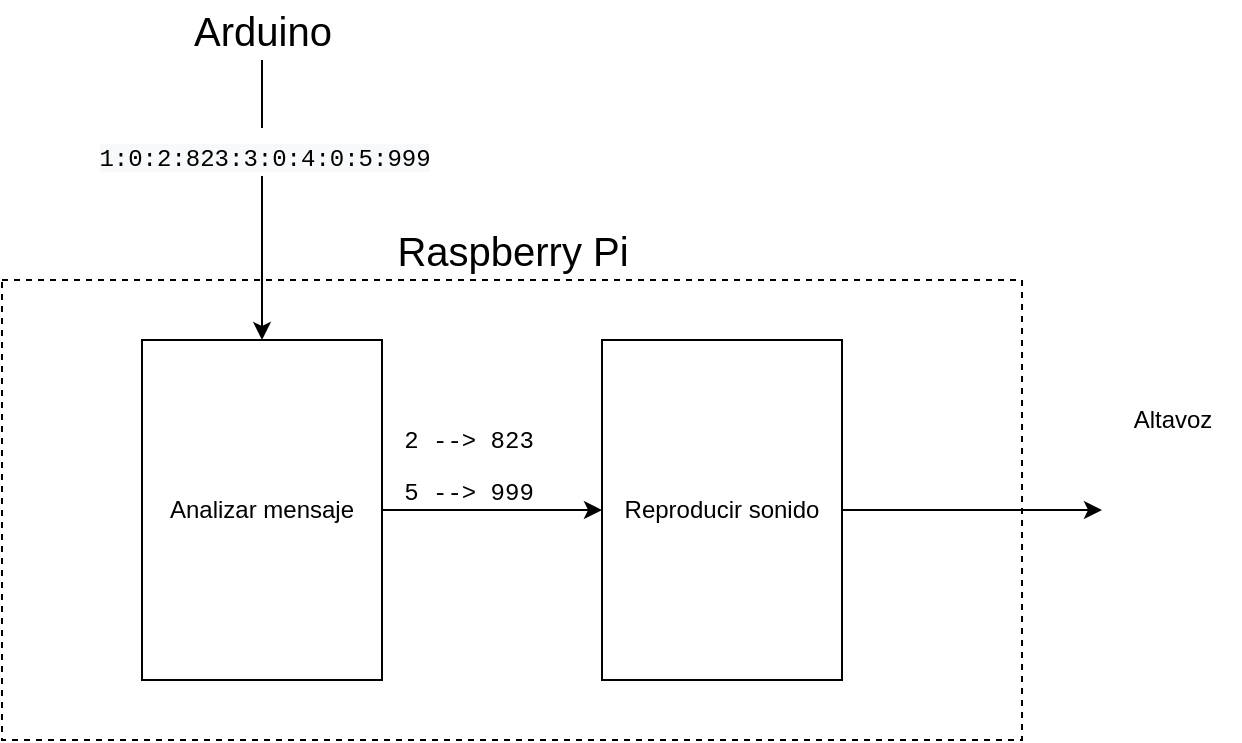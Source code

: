 <mxfile version="13.0.2" type="device"><diagram id="r8MObnZesQh0KTaMfTc0" name="Page-1"><mxGraphModel dx="946" dy="560" grid="1" gridSize="10" guides="1" tooltips="1" connect="1" arrows="1" fold="1" page="1" pageScale="1" pageWidth="827" pageHeight="1169" math="0" shadow="0"><root><mxCell id="0"/><mxCell id="1" parent="0"/><mxCell id="aabhxjd-CS3Q_Jl2Q7Qb-8" style="edgeStyle=orthogonalEdgeStyle;rounded=0;orthogonalLoop=1;jettySize=auto;html=1;fontSize=20;" edge="1" parent="1" source="aabhxjd-CS3Q_Jl2Q7Qb-1" target="aabhxjd-CS3Q_Jl2Q7Qb-5"><mxGeometry relative="1" as="geometry"/></mxCell><mxCell id="aabhxjd-CS3Q_Jl2Q7Qb-9" value="&lt;span style=&quot;font-size: 12px ; background-color: rgb(248 , 249 , 250)&quot;&gt;&lt;font face=&quot;Courier New&quot;&gt;1:0:2:823:3:0:4:0:5:999&lt;/font&gt;&lt;/span&gt;" style="edgeLabel;html=1;align=center;verticalAlign=middle;resizable=0;points=[];fontSize=20;" vertex="1" connectable="0" parent="aabhxjd-CS3Q_Jl2Q7Qb-8"><mxGeometry x="-0.357" y="1" relative="1" as="geometry"><mxPoint as="offset"/></mxGeometry></mxCell><mxCell id="aabhxjd-CS3Q_Jl2Q7Qb-1" value="Arduino" style="text;html=1;align=center;verticalAlign=middle;resizable=0;points=[];autosize=1;fontSize=20;" vertex="1" parent="1"><mxGeometry x="180" y="190" width="80" height="30" as="geometry"/></mxCell><mxCell id="aabhxjd-CS3Q_Jl2Q7Qb-2" value="Raspberry Pi" style="text;html=1;align=center;verticalAlign=middle;resizable=0;points=[];autosize=1;fontSize=20;" vertex="1" parent="1"><mxGeometry x="280" y="300" width="130" height="30" as="geometry"/></mxCell><mxCell id="aabhxjd-CS3Q_Jl2Q7Qb-3" value="" style="rounded=0;whiteSpace=wrap;html=1;fillColor=none;dashed=1;" vertex="1" parent="1"><mxGeometry x="90" y="330" width="510" height="230" as="geometry"/></mxCell><mxCell id="aabhxjd-CS3Q_Jl2Q7Qb-10" style="edgeStyle=orthogonalEdgeStyle;rounded=0;orthogonalLoop=1;jettySize=auto;html=1;fontSize=20;" edge="1" parent="1" source="aabhxjd-CS3Q_Jl2Q7Qb-5" target="aabhxjd-CS3Q_Jl2Q7Qb-6"><mxGeometry relative="1" as="geometry"/></mxCell><mxCell id="aabhxjd-CS3Q_Jl2Q7Qb-14" value="&lt;font face=&quot;Courier New&quot;&gt;&lt;span style=&quot;font-size: 12px&quot;&gt;2 --&amp;gt; 823&lt;br&gt;5 --&amp;gt; 999&lt;br&gt;&lt;/span&gt;&lt;/font&gt;" style="edgeLabel;html=1;align=center;verticalAlign=middle;resizable=0;points=[];fontSize=20;labelBackgroundColor=none;" vertex="1" connectable="0" parent="aabhxjd-CS3Q_Jl2Q7Qb-10"><mxGeometry x="-0.218" y="2" relative="1" as="geometry"><mxPoint y="-23" as="offset"/></mxGeometry></mxCell><mxCell id="aabhxjd-CS3Q_Jl2Q7Qb-5" value="Analizar mensaje" style="rounded=0;whiteSpace=wrap;html=1;fillColor=none;" vertex="1" parent="1"><mxGeometry x="160" y="360" width="120" height="170" as="geometry"/></mxCell><mxCell id="aabhxjd-CS3Q_Jl2Q7Qb-11" style="edgeStyle=orthogonalEdgeStyle;rounded=0;orthogonalLoop=1;jettySize=auto;html=1;fontSize=20;" edge="1" parent="1" source="aabhxjd-CS3Q_Jl2Q7Qb-6" target="aabhxjd-CS3Q_Jl2Q7Qb-7"><mxGeometry relative="1" as="geometry"/></mxCell><mxCell id="aabhxjd-CS3Q_Jl2Q7Qb-6" value="Reproducir sonido" style="rounded=0;whiteSpace=wrap;html=1;fillColor=none;" vertex="1" parent="1"><mxGeometry x="390" y="360" width="120" height="170" as="geometry"/></mxCell><mxCell id="aabhxjd-CS3Q_Jl2Q7Qb-13" value="" style="group" vertex="1" connectable="0" parent="1"><mxGeometry x="640" y="380.5" width="69" height="99" as="geometry"/></mxCell><mxCell id="aabhxjd-CS3Q_Jl2Q7Qb-7" value="" style="shape=image;html=1;verticalAlign=top;verticalLabelPosition=bottom;labelBackgroundColor=#ffffff;imageAspect=0;aspect=fixed;image=https://cdn2.iconfinder.com/data/icons/line-hero-essentials/32/Essentials_speaker_audio_sound-128.png;fillColor=none;" vertex="1" parent="aabhxjd-CS3Q_Jl2Q7Qb-13"><mxGeometry y="30" width="69" height="69" as="geometry"/></mxCell><mxCell id="aabhxjd-CS3Q_Jl2Q7Qb-12" value="&lt;font style=&quot;font-size: 12px&quot;&gt;Altavoz&lt;/font&gt;" style="text;html=1;align=center;verticalAlign=middle;resizable=0;points=[];autosize=1;fontSize=20;" vertex="1" parent="aabhxjd-CS3Q_Jl2Q7Qb-13"><mxGeometry x="9.5" width="50" height="30" as="geometry"/></mxCell></root></mxGraphModel></diagram></mxfile>
